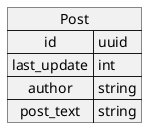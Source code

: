 @startuml
map Post {
 id => uuid
 last_update => int
 author => string
 post_text => string
}
@enduml

